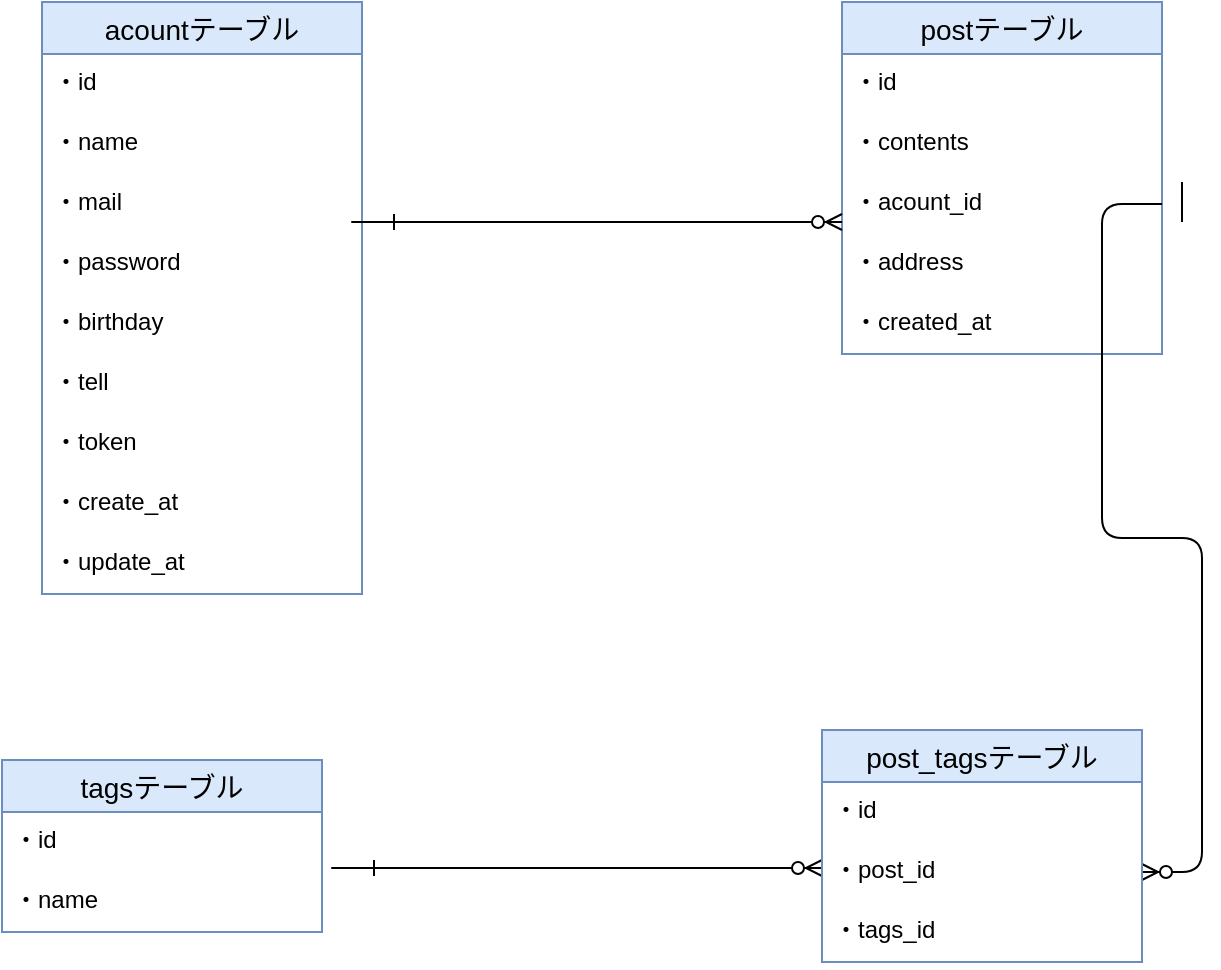 <mxfile version="13.6.5">
    <diagram id="Yv7nQ8hxuH32lX6fDstd" name="ページ1">
        <mxGraphModel dx="1120" dy="574" grid="1" gridSize="10" guides="1" tooltips="1" connect="1" arrows="1" fold="1" page="1" pageScale="1" pageWidth="827" pageHeight="1169" math="0" shadow="0">
            <root>
                <mxCell id="0"/>
                <mxCell id="1" parent="0"/>
                <mxCell id="49Stf7GIkO12rBdrzVtJ-1" value="acountテーブル" style="swimlane;fontStyle=0;childLayout=stackLayout;horizontal=1;startSize=26;horizontalStack=0;resizeParent=1;resizeParentMax=0;resizeLast=0;collapsible=1;marginBottom=0;align=center;fontSize=14;fillColor=#dae8fc;strokeColor=#6c8ebf;" parent="1" vertex="1">
                    <mxGeometry x="80" y="40" width="160" height="296" as="geometry"/>
                </mxCell>
                <mxCell id="49Stf7GIkO12rBdrzVtJ-2" value="・id" style="text;strokeColor=none;fillColor=none;spacingLeft=4;spacingRight=4;overflow=hidden;rotatable=0;points=[[0,0.5],[1,0.5]];portConstraint=eastwest;fontSize=12;" parent="49Stf7GIkO12rBdrzVtJ-1" vertex="1">
                    <mxGeometry y="26" width="160" height="30" as="geometry"/>
                </mxCell>
                <mxCell id="49Stf7GIkO12rBdrzVtJ-3" value="・name" style="text;strokeColor=none;fillColor=none;spacingLeft=4;spacingRight=4;overflow=hidden;rotatable=0;points=[[0,0.5],[1,0.5]];portConstraint=eastwest;fontSize=12;" parent="49Stf7GIkO12rBdrzVtJ-1" vertex="1">
                    <mxGeometry y="56" width="160" height="30" as="geometry"/>
                </mxCell>
                <mxCell id="49Stf7GIkO12rBdrzVtJ-5" value="・mail" style="text;strokeColor=none;fillColor=none;spacingLeft=4;spacingRight=4;overflow=hidden;rotatable=0;points=[[0,0.5],[1,0.5]];portConstraint=eastwest;fontSize=12;" parent="49Stf7GIkO12rBdrzVtJ-1" vertex="1">
                    <mxGeometry y="86" width="160" height="30" as="geometry"/>
                </mxCell>
                <mxCell id="49Stf7GIkO12rBdrzVtJ-6" value="・password" style="text;strokeColor=none;fillColor=none;spacingLeft=4;spacingRight=4;overflow=hidden;rotatable=0;points=[[0,0.5],[1,0.5]];portConstraint=eastwest;fontSize=12;" parent="49Stf7GIkO12rBdrzVtJ-1" vertex="1">
                    <mxGeometry y="116" width="160" height="30" as="geometry"/>
                </mxCell>
                <mxCell id="49Stf7GIkO12rBdrzVtJ-7" value="・birthday" style="text;strokeColor=none;fillColor=none;spacingLeft=4;spacingRight=4;overflow=hidden;rotatable=0;points=[[0,0.5],[1,0.5]];portConstraint=eastwest;fontSize=12;" parent="49Stf7GIkO12rBdrzVtJ-1" vertex="1">
                    <mxGeometry y="146" width="160" height="30" as="geometry"/>
                </mxCell>
                <mxCell id="49Stf7GIkO12rBdrzVtJ-8" value="・tell" style="text;strokeColor=none;fillColor=none;spacingLeft=4;spacingRight=4;overflow=hidden;rotatable=0;points=[[0,0.5],[1,0.5]];portConstraint=eastwest;fontSize=12;" parent="49Stf7GIkO12rBdrzVtJ-1" vertex="1">
                    <mxGeometry y="176" width="160" height="30" as="geometry"/>
                </mxCell>
                <mxCell id="49Stf7GIkO12rBdrzVtJ-9" value="・token" style="text;strokeColor=none;fillColor=none;spacingLeft=4;spacingRight=4;overflow=hidden;rotatable=0;points=[[0,0.5],[1,0.5]];portConstraint=eastwest;fontSize=12;" parent="49Stf7GIkO12rBdrzVtJ-1" vertex="1">
                    <mxGeometry y="206" width="160" height="30" as="geometry"/>
                </mxCell>
                <mxCell id="49Stf7GIkO12rBdrzVtJ-10" value="・create_at" style="text;strokeColor=none;fillColor=none;spacingLeft=4;spacingRight=4;overflow=hidden;rotatable=0;points=[[0,0.5],[1,0.5]];portConstraint=eastwest;fontSize=12;" parent="49Stf7GIkO12rBdrzVtJ-1" vertex="1">
                    <mxGeometry y="236" width="160" height="30" as="geometry"/>
                </mxCell>
                <mxCell id="49Stf7GIkO12rBdrzVtJ-4" value="・update_at" style="text;strokeColor=none;fillColor=none;spacingLeft=4;spacingRight=4;overflow=hidden;rotatable=0;points=[[0,0.5],[1,0.5]];portConstraint=eastwest;fontSize=12;" parent="49Stf7GIkO12rBdrzVtJ-1" vertex="1">
                    <mxGeometry y="266" width="160" height="30" as="geometry"/>
                </mxCell>
                <mxCell id="49Stf7GIkO12rBdrzVtJ-11" value="postテーブル" style="swimlane;fontStyle=0;childLayout=stackLayout;horizontal=1;startSize=26;horizontalStack=0;resizeParent=1;resizeParentMax=0;resizeLast=0;collapsible=1;marginBottom=0;align=center;fontSize=14;labelBackgroundColor=none;fillColor=#dae8fc;strokeColor=#6c8ebf;" parent="1" vertex="1">
                    <mxGeometry x="480" y="40" width="160" height="176" as="geometry"/>
                </mxCell>
                <mxCell id="49Stf7GIkO12rBdrzVtJ-12" value="・id" style="text;strokeColor=none;fillColor=none;spacingLeft=4;spacingRight=4;overflow=hidden;rotatable=0;points=[[0,0.5],[1,0.5]];portConstraint=eastwest;fontSize=12;" parent="49Stf7GIkO12rBdrzVtJ-11" vertex="1">
                    <mxGeometry y="26" width="160" height="30" as="geometry"/>
                </mxCell>
                <mxCell id="49Stf7GIkO12rBdrzVtJ-13" value="・contents" style="text;strokeColor=none;fillColor=none;spacingLeft=4;spacingRight=4;overflow=hidden;rotatable=0;points=[[0,0.5],[1,0.5]];portConstraint=eastwest;fontSize=12;" parent="49Stf7GIkO12rBdrzVtJ-11" vertex="1">
                    <mxGeometry y="56" width="160" height="30" as="geometry"/>
                </mxCell>
                <mxCell id="49Stf7GIkO12rBdrzVtJ-14" value="・acount_id" style="text;strokeColor=none;fillColor=none;spacingLeft=4;spacingRight=4;overflow=hidden;rotatable=0;points=[[0,0.5],[1,0.5]];portConstraint=eastwest;fontSize=12;" parent="49Stf7GIkO12rBdrzVtJ-11" vertex="1">
                    <mxGeometry y="86" width="160" height="30" as="geometry"/>
                </mxCell>
                <mxCell id="49Stf7GIkO12rBdrzVtJ-15" value="・address" style="text;strokeColor=none;fillColor=none;spacingLeft=4;spacingRight=4;overflow=hidden;rotatable=0;points=[[0,0.5],[1,0.5]];portConstraint=eastwest;fontSize=12;" parent="49Stf7GIkO12rBdrzVtJ-11" vertex="1">
                    <mxGeometry y="116" width="160" height="30" as="geometry"/>
                </mxCell>
                <mxCell id="49Stf7GIkO12rBdrzVtJ-16" value="・created_at" style="text;strokeColor=none;fillColor=none;spacingLeft=4;spacingRight=4;overflow=hidden;rotatable=0;points=[[0,0.5],[1,0.5]];portConstraint=eastwest;fontSize=12;" parent="49Stf7GIkO12rBdrzVtJ-11" vertex="1">
                    <mxGeometry y="146" width="160" height="30" as="geometry"/>
                </mxCell>
                <mxCell id="49Stf7GIkO12rBdrzVtJ-39" value="" style="group" parent="1" vertex="1" connectable="0">
                    <mxGeometry x="260" y="150" width="220" as="geometry"/>
                </mxCell>
                <mxCell id="49Stf7GIkO12rBdrzVtJ-29" value="" style="edgeStyle=entityRelationEdgeStyle;fontSize=12;html=1;endArrow=ERzeroToMany;endFill=1;" parent="49Stf7GIkO12rBdrzVtJ-39" edge="1">
                    <mxGeometry width="100" height="100" relative="1" as="geometry">
                        <mxPoint x="100" as="sourcePoint"/>
                        <mxPoint x="220" as="targetPoint"/>
                    </mxGeometry>
                </mxCell>
                <mxCell id="49Stf7GIkO12rBdrzVtJ-32" value="" style="edgeStyle=entityRelationEdgeStyle;fontSize=12;html=1;endArrow=ERone;endFill=1;" parent="49Stf7GIkO12rBdrzVtJ-39" edge="1">
                    <mxGeometry width="100" height="100" relative="1" as="geometry">
                        <mxPoint x="180" as="sourcePoint"/>
                        <mxPoint as="targetPoint"/>
                    </mxGeometry>
                </mxCell>
                <mxCell id="49Stf7GIkO12rBdrzVtJ-40" value="" style="edgeStyle=entityRelationEdgeStyle;fontSize=12;html=1;endArrow=ERzeroToMany;endFill=1;exitX=1;exitY=0.5;exitDx=0;exitDy=0;" parent="1" source="49Stf7GIkO12rBdrzVtJ-14" target="49Stf7GIkO12rBdrzVtJ-25" edge="1">
                    <mxGeometry width="100" height="100" relative="1" as="geometry">
                        <mxPoint x="640" y="336" as="sourcePoint"/>
                        <mxPoint x="740" y="236" as="targetPoint"/>
                    </mxGeometry>
                </mxCell>
                <mxCell id="49Stf7GIkO12rBdrzVtJ-41" value="" style="group" parent="1" vertex="1" connectable="0">
                    <mxGeometry x="250" y="473" width="220" as="geometry"/>
                </mxCell>
                <mxCell id="49Stf7GIkO12rBdrzVtJ-42" value="" style="edgeStyle=entityRelationEdgeStyle;fontSize=12;html=1;endArrow=ERzeroToMany;endFill=1;" parent="49Stf7GIkO12rBdrzVtJ-41" edge="1">
                    <mxGeometry width="100" height="100" relative="1" as="geometry">
                        <mxPoint x="100" as="sourcePoint"/>
                        <mxPoint x="220" as="targetPoint"/>
                    </mxGeometry>
                </mxCell>
                <mxCell id="49Stf7GIkO12rBdrzVtJ-43" value="" style="edgeStyle=entityRelationEdgeStyle;fontSize=12;html=1;endArrow=ERone;endFill=1;" parent="49Stf7GIkO12rBdrzVtJ-41" edge="1">
                    <mxGeometry width="100" height="100" relative="1" as="geometry">
                        <mxPoint x="180" as="sourcePoint"/>
                        <mxPoint as="targetPoint"/>
                    </mxGeometry>
                </mxCell>
                <mxCell id="49Stf7GIkO12rBdrzVtJ-46" value="" style="endArrow=none;html=1;" parent="1" edge="1">
                    <mxGeometry width="50" height="50" relative="1" as="geometry">
                        <mxPoint x="650" y="150" as="sourcePoint"/>
                        <mxPoint x="650" y="130" as="targetPoint"/>
                        <Array as="points"/>
                    </mxGeometry>
                </mxCell>
                <mxCell id="49Stf7GIkO12rBdrzVtJ-23" value="post_tagsテーブル" style="swimlane;fontStyle=0;childLayout=stackLayout;horizontal=1;startSize=26;horizontalStack=0;resizeParent=1;resizeParentMax=0;resizeLast=0;collapsible=1;marginBottom=0;align=center;fontSize=14;fillColor=#dae8fc;strokeColor=#6c8ebf;" parent="1" vertex="1">
                    <mxGeometry x="470" y="404" width="160" height="116" as="geometry"/>
                </mxCell>
                <mxCell id="49Stf7GIkO12rBdrzVtJ-24" value="・id" style="text;strokeColor=none;fillColor=none;spacingLeft=4;spacingRight=4;overflow=hidden;rotatable=0;points=[[0,0.5],[1,0.5]];portConstraint=eastwest;fontSize=12;" parent="49Stf7GIkO12rBdrzVtJ-23" vertex="1">
                    <mxGeometry y="26" width="160" height="30" as="geometry"/>
                </mxCell>
                <mxCell id="49Stf7GIkO12rBdrzVtJ-25" value="・post_id" style="text;strokeColor=none;fillColor=none;spacingLeft=4;spacingRight=4;overflow=hidden;rotatable=0;points=[[0,0.5],[1,0.5]];portConstraint=eastwest;fontSize=12;" parent="49Stf7GIkO12rBdrzVtJ-23" vertex="1">
                    <mxGeometry y="56" width="160" height="30" as="geometry"/>
                </mxCell>
                <mxCell id="49Stf7GIkO12rBdrzVtJ-27" value="・tags_id" style="text;strokeColor=none;fillColor=none;spacingLeft=4;spacingRight=4;overflow=hidden;rotatable=0;points=[[0,0.5],[1,0.5]];portConstraint=eastwest;fontSize=12;" parent="49Stf7GIkO12rBdrzVtJ-23" vertex="1">
                    <mxGeometry y="86" width="160" height="30" as="geometry"/>
                </mxCell>
                <mxCell id="49Stf7GIkO12rBdrzVtJ-18" value="tagsテーブル" style="swimlane;fontStyle=0;childLayout=stackLayout;horizontal=1;startSize=26;horizontalStack=0;resizeParent=1;resizeParentMax=0;resizeLast=0;collapsible=1;marginBottom=0;align=center;fontSize=14;fillColor=#dae8fc;strokeColor=#6c8ebf;" parent="1" vertex="1">
                    <mxGeometry x="60" y="419" width="160" height="86" as="geometry"/>
                </mxCell>
                <mxCell id="49Stf7GIkO12rBdrzVtJ-19" value="・id" style="text;strokeColor=none;fillColor=none;spacingLeft=4;spacingRight=4;overflow=hidden;rotatable=0;points=[[0,0.5],[1,0.5]];portConstraint=eastwest;fontSize=12;" parent="49Stf7GIkO12rBdrzVtJ-18" vertex="1">
                    <mxGeometry y="26" width="160" height="30" as="geometry"/>
                </mxCell>
                <mxCell id="49Stf7GIkO12rBdrzVtJ-22" value="・name" style="text;strokeColor=none;fillColor=none;spacingLeft=4;spacingRight=4;overflow=hidden;rotatable=0;points=[[0,0.5],[1,0.5]];portConstraint=eastwest;fontSize=12;" parent="49Stf7GIkO12rBdrzVtJ-18" vertex="1">
                    <mxGeometry y="56" width="160" height="30" as="geometry"/>
                </mxCell>
            </root>
        </mxGraphModel>
    </diagram>
</mxfile>